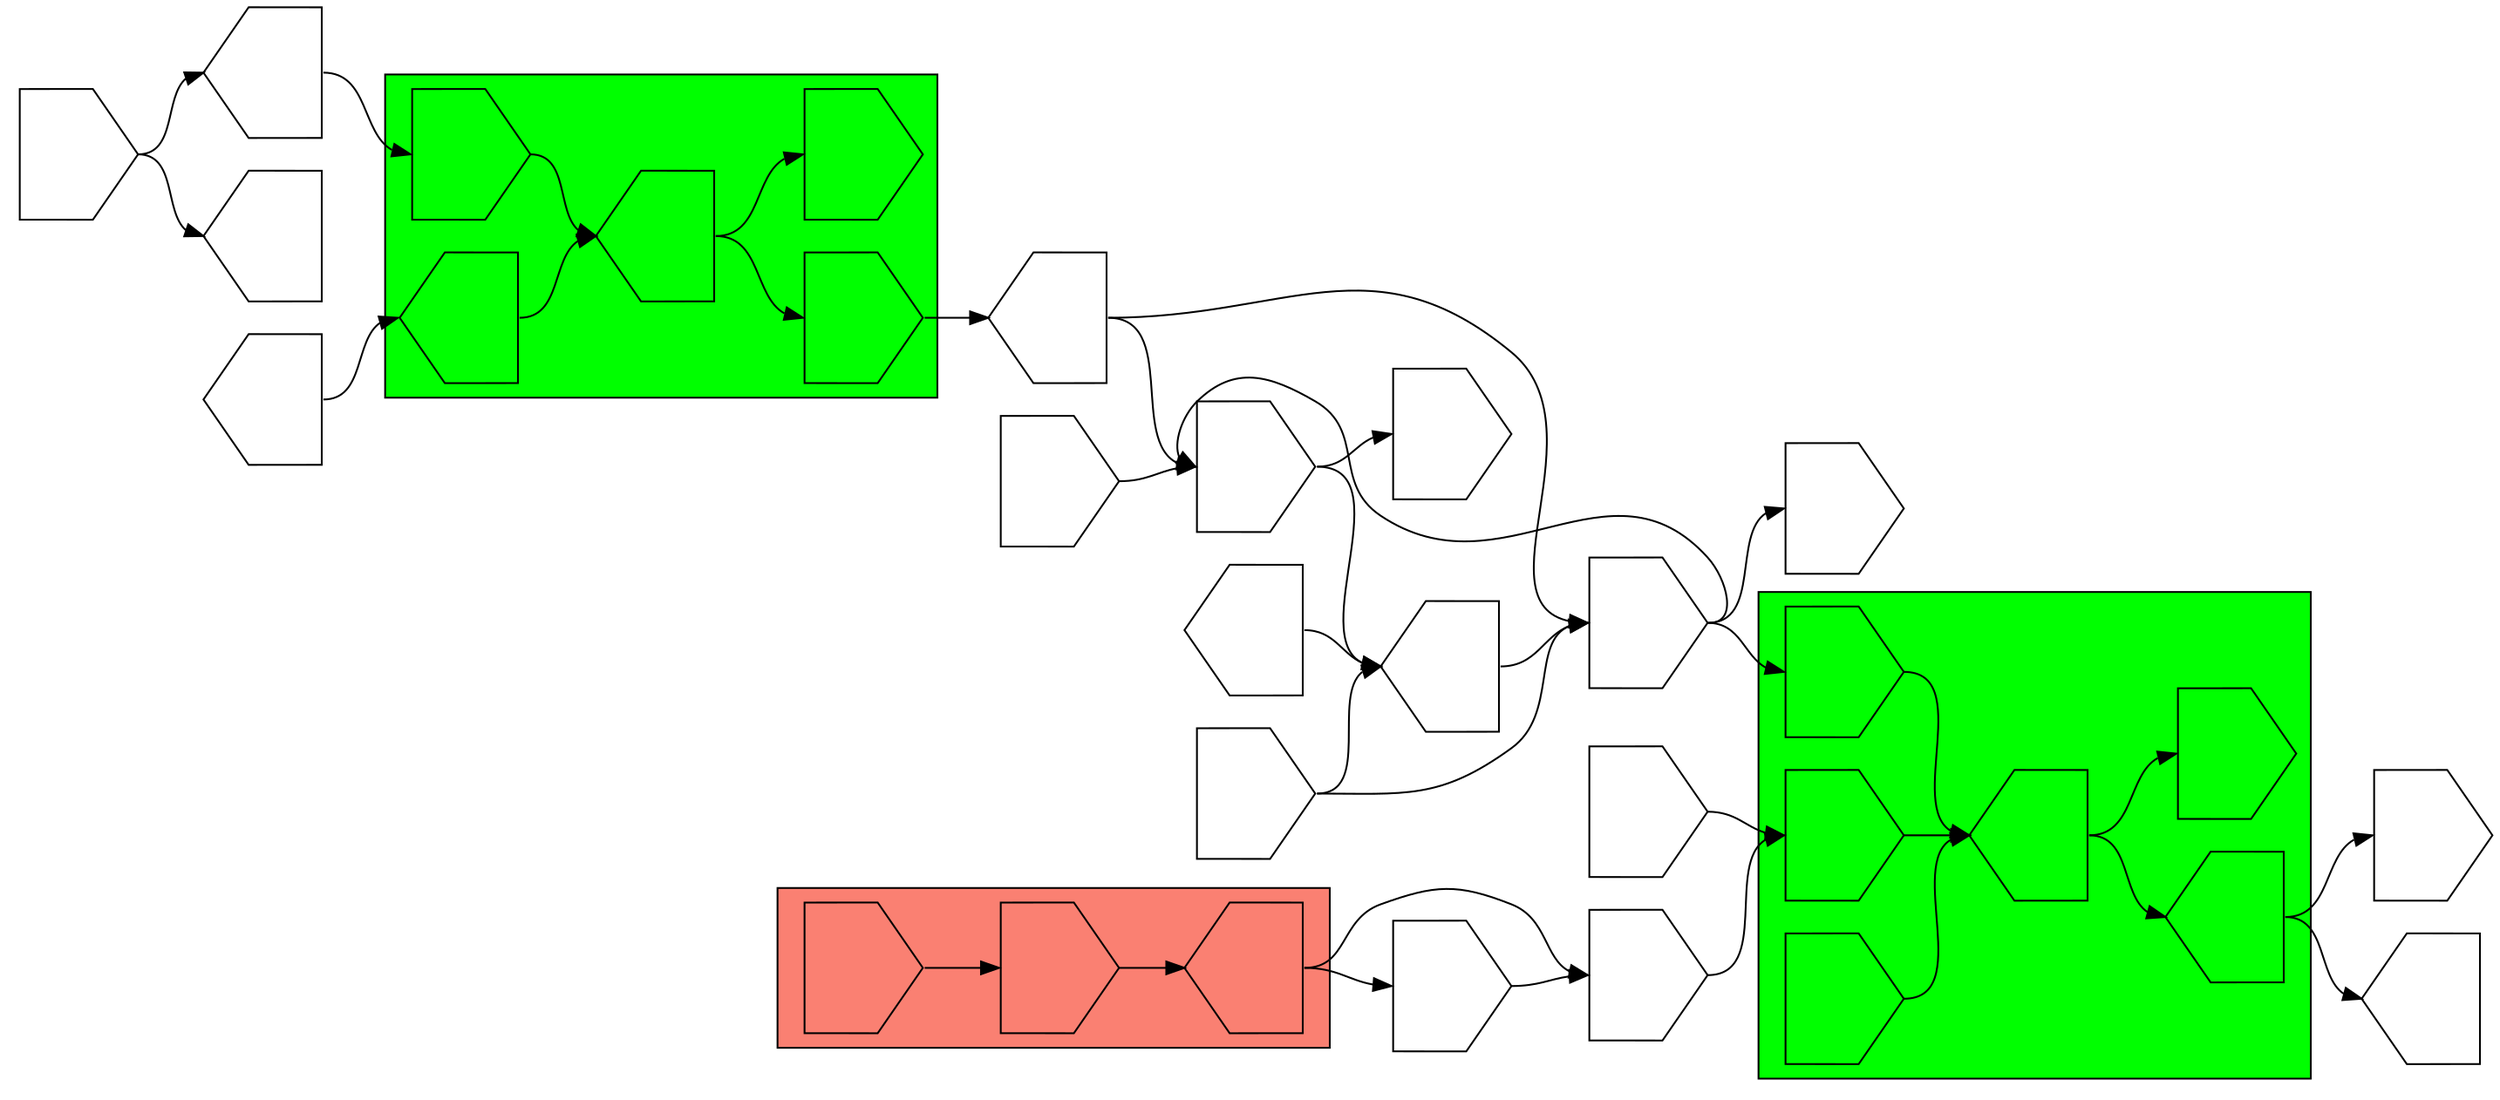 digraph asm {
	rotate=90;
	edge [headport=n,tailport=s];
subgraph cluster_R11793_15261_4688_7953_14576 {
	11793 [label="",height=1,width=1,shape=invhouse];
	15261 [label="",height=1,width=1,shape=house];
	4688 [label="",height=1,width=1,shape=house];
	7953 [label="",height=1,width=1,shape=invhouse];
	14576 [label="",height=1,width=1,shape=invhouse];
	style=filled;
	fillcolor=green;
}
subgraph cluster_R6693_11584_13202_188_1158_13909 {
	6693 [label="",height=1,width=1,shape=invhouse];
	11584 [label="",height=1,width=1,shape=invhouse];
	13202 [label="",height=1,width=1,shape=invhouse];
	188 [label="",height=1,width=1,shape=house];
	1158 [label="",height=1,width=1,shape=house];
	13909 [label="",height=1,width=1,shape=invhouse];
	style=filled;
	fillcolor=green;
}
subgraph cluster_C17951_21158_3386 {
	17951 [label="",height=1,width=1,shape=invhouse];
	21158 [label="",height=1,width=1,shape=invhouse];
	3386 [label="",height=1,width=1,shape=house];
	style=filled;
	fillcolor=salmon;
}
	15429 [label="",height=1,width=1,shape=house];
	11345 [label="",height=1,width=1,shape=invhouse];
	16917 [label="",height=1,width=1,shape=house];
	16343 [label="",height=1,width=1,shape=invhouse];
	16185 [label="",height=1,width=1,shape=house];
	18766 [label="",height=1,width=1,shape=invhouse];
	10826 [label="",height=1,width=1,shape=invhouse];
	17309 [label="",height=1,width=1,shape=invhouse];
	13696 [label="",height=1,width=1,shape=invhouse];
	14250 [label="",height=1,width=1,shape=invhouse];
	17366 [label="",height=1,width=1,shape=invhouse];
	16846 [label="",height=1,width=1,shape=house];
	18959 [label="",height=1,width=1,shape=invhouse];
	17422 [label="",height=1,width=1,shape=invhouse];
	16621 [label="",height=1,width=1,shape=house];
	17249 [label="",height=1,width=1,shape=house];
	18554 [label="",height=1,width=1,shape=invhouse];
	18936 [label="",height=1,width=1,shape=house];
	11793 -> 4688
	4688 -> 7953
	4688 -> 14576
	7953 -> 15429
	15429 -> 11345
	15429 -> 16343
	11345 -> 16917
	11345 -> 18959
	16917 -> 16343
	16343 -> 11345
	16343 -> 11584
	16343 -> 14250
	11584 -> 188
	188 -> 1158
	188 -> 13909
	1158 -> 16185
	1158 -> 18766
	6693 -> 188
	10826 -> 6693
	3386 -> 10826
	3386 -> 17309
	17309 -> 10826
	21158 -> 3386
	17951 -> 21158
	13696 -> 6693
	13202 -> 188
	17366 -> 16343
	17366 -> 16917
	16846 -> 16917
	17422 -> 11345
	15261 -> 4688
	16621 -> 15261
	17249 -> 11793
	18554 -> 17249
	18554 -> 18936
}